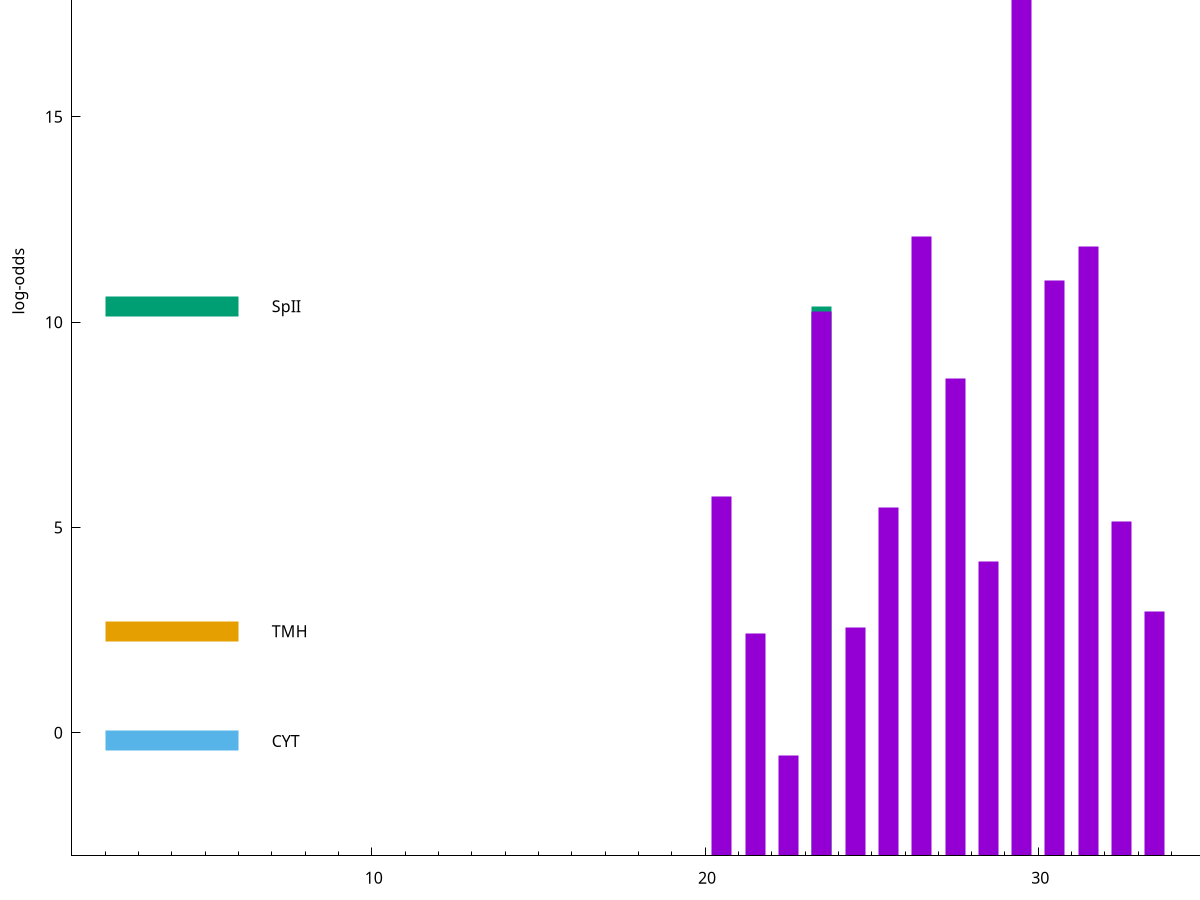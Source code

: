 set title "LipoP predictions for SRR5666563.gff"
set size 2., 1.4
set xrange [1:70] 
set mxtics 10
set yrange [-3:25]
set y2range [0:28]
set ylabel "log-odds"
set term postscript eps color solid "Helvetica" 30
set output "SRR5666563.gff5.eps"
set arrow from 2,20.4761 to 6,20.4761 nohead lt 1 lw 20
set label "SpI" at 7,20.4761
set arrow from 2,10.3904 to 6,10.3904 nohead lt 2 lw 20
set label "SpII" at 7,10.3904
set arrow from 2,2.46897 to 6,2.46897 nohead lt 4 lw 20
set label "TMH" at 7,2.46897
set arrow from 2,-0.200913 to 6,-0.200913 nohead lt 3 lw 20
set label "CYT" at 7,-0.200913
set arrow from 2,20.4761 to 6,20.4761 nohead lt 1 lw 20
set label "SpI" at 7,20.4761
# NOTE: The scores below are the log-odds scores with the threshold
# NOTE: subtracted (a hack to make gnuplot make the histogram all
# NOTE: look nice).
plot "-" axes x1y2 title "" with impulses lt 2 lw 20, "-" axes x1y2 title "" with impulses lt 1 lw 20
23.500000 13.390400
e
29.500000 23.464200
26.500000 15.096700
31.500000 14.849200
30.500000 14.022100
23.500000 13.258400
27.500000 11.634460
20.500000 8.742930
25.500000 8.493660
32.500000 8.138360
28.500000 7.168620
33.500000 5.950700
24.500000 5.567270
21.500000 5.428200
22.500000 2.435588
35.500000 0.833440
e
exit
